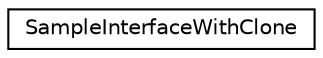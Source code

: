 digraph "Graphical Class Hierarchy"
{
  edge [fontname="Helvetica",fontsize="10",labelfontname="Helvetica",labelfontsize="10"];
  node [fontname="Helvetica",fontsize="10",shape=record];
  rankdir="LR";
  Node1 [label="SampleInterfaceWithClone",height=0.2,width=0.4,color="black", fillcolor="white", style="filled",URL="$interface_sample_interface_with_clone.html"];
}
